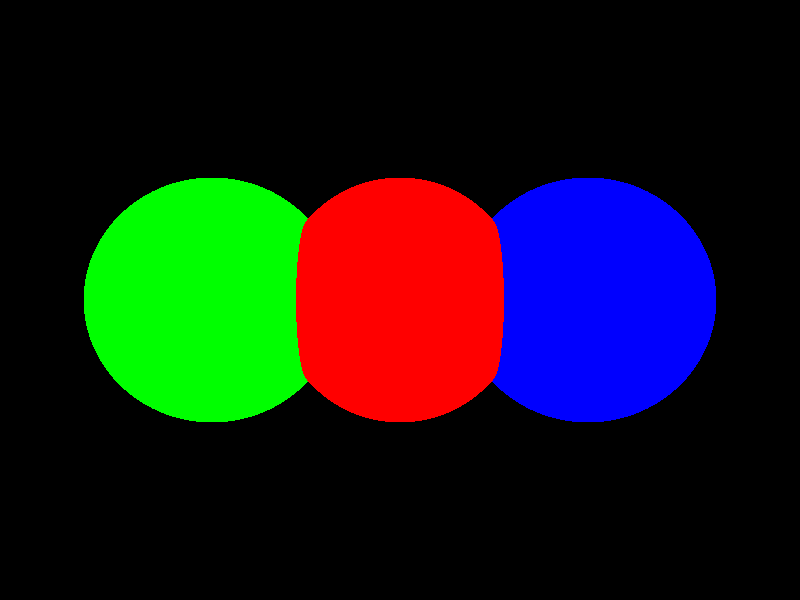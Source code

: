 //  1_sphere4.pov
  
camera{ 
  location <0.0, 0.0, -10.0> 
  look_at  <0.0, 0.0, 0.0>
} 

light_source { 
  <0.0,3.0,-3.0> 
  color rgb <1.0, 1.0, 1.0>*5
} 

sphere { 
  <0.0, 0.0 ,0.0>, 2.0 
  pigment { rgbt <1.0, 0.0, 0.0, 0.7> }
}    

sphere { 
  <-3.0, 0.0 ,0.0>, 2.0  
  pigment { rgbt <0.0, 1.0, 0.0, 0.7> }
} 

sphere { 
  <3.0, 0.0 ,0.0>, 2.0  
  pigment { rgbt <0.0, 0.0, 1.0, 0.7> }
} 